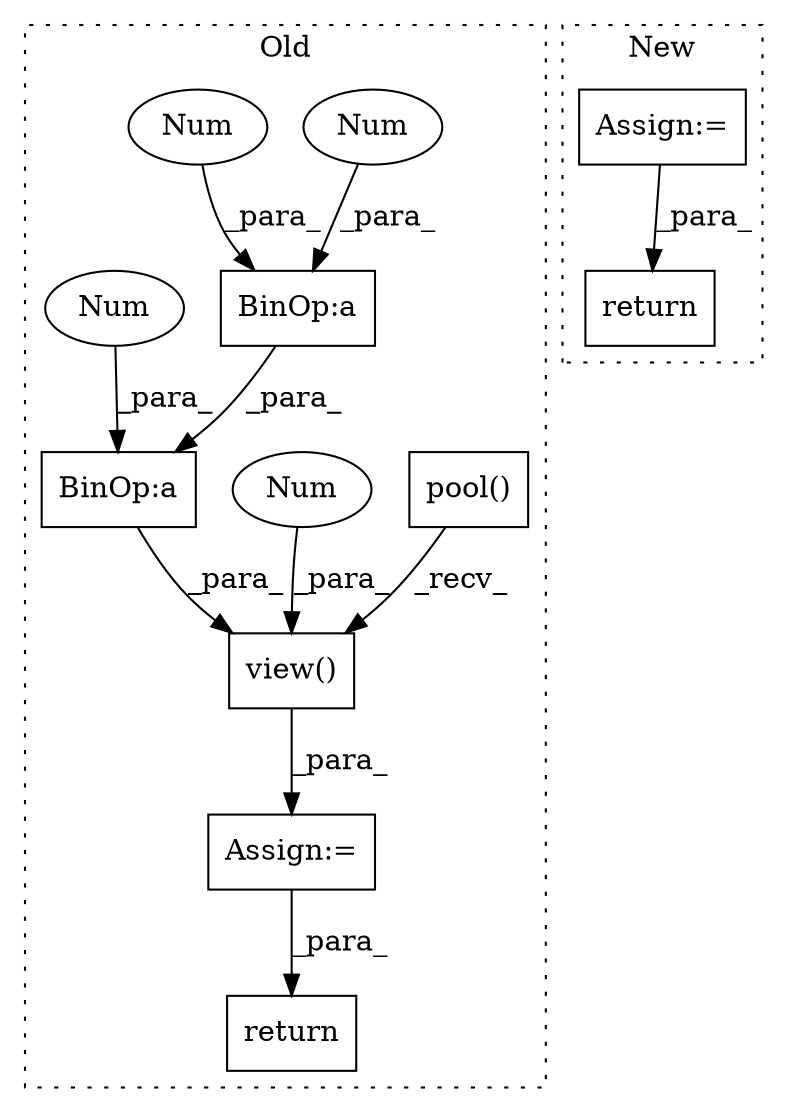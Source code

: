 digraph G {
subgraph cluster0 {
1 [label="pool()" a="75" s="447,478" l="10,1" shape="box"];
3 [label="view()" a="75" s="537,554" l="7,1" shape="box"];
4 [label="Num" a="76" s="544" l="2" shape="ellipse"];
6 [label="Assign:=" a="68" s="534" l="3" shape="box"];
7 [label="return" a="93" s="652" l="7" shape="box"];
8 [label="BinOp:a" a="82" s="550" l="3" shape="box"];
9 [label="BinOp:a" a="82" s="550" l="1" shape="box"];
10 [label="Num" a="76" s="551" l="1" shape="ellipse"];
11 [label="Num" a="76" s="548" l="2" shape="ellipse"];
12 [label="Num" a="76" s="553" l="1" shape="ellipse"];
label = "Old";
style="dotted";
}
subgraph cluster1 {
2 [label="return" a="93" s="688" l="7" shape="box"];
5 [label="Assign:=" a="68" s="443" l="3" shape="box"];
label = "New";
style="dotted";
}
1 -> 3 [label="_recv_"];
3 -> 6 [label="_para_"];
4 -> 3 [label="_para_"];
5 -> 2 [label="_para_"];
6 -> 7 [label="_para_"];
8 -> 3 [label="_para_"];
9 -> 8 [label="_para_"];
10 -> 9 [label="_para_"];
11 -> 9 [label="_para_"];
12 -> 8 [label="_para_"];
}